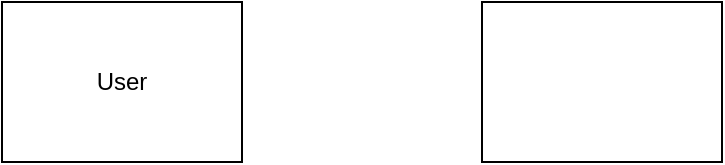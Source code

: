 <mxfile version="17.2.4" type="device"><diagram id="2mkX94J1HhrYns45kQGg" name="第 1 页"><mxGraphModel dx="868" dy="592" grid="1" gridSize="10" guides="1" tooltips="1" connect="1" arrows="1" fold="1" page="1" pageScale="1" pageWidth="827" pageHeight="1169" math="0" shadow="0"><root><mxCell id="0"/><mxCell id="1" parent="0"/><mxCell id="zZUB2t7hxKg9y_oWX124-1" value="User" style="rounded=0;whiteSpace=wrap;html=1;" vertex="1" parent="1"><mxGeometry x="40" y="120" width="120" height="80" as="geometry"/></mxCell><mxCell id="zZUB2t7hxKg9y_oWX124-2" value="" style="rounded=0;whiteSpace=wrap;html=1;" vertex="1" parent="1"><mxGeometry x="280" y="120" width="120" height="80" as="geometry"/></mxCell></root></mxGraphModel></diagram></mxfile>
